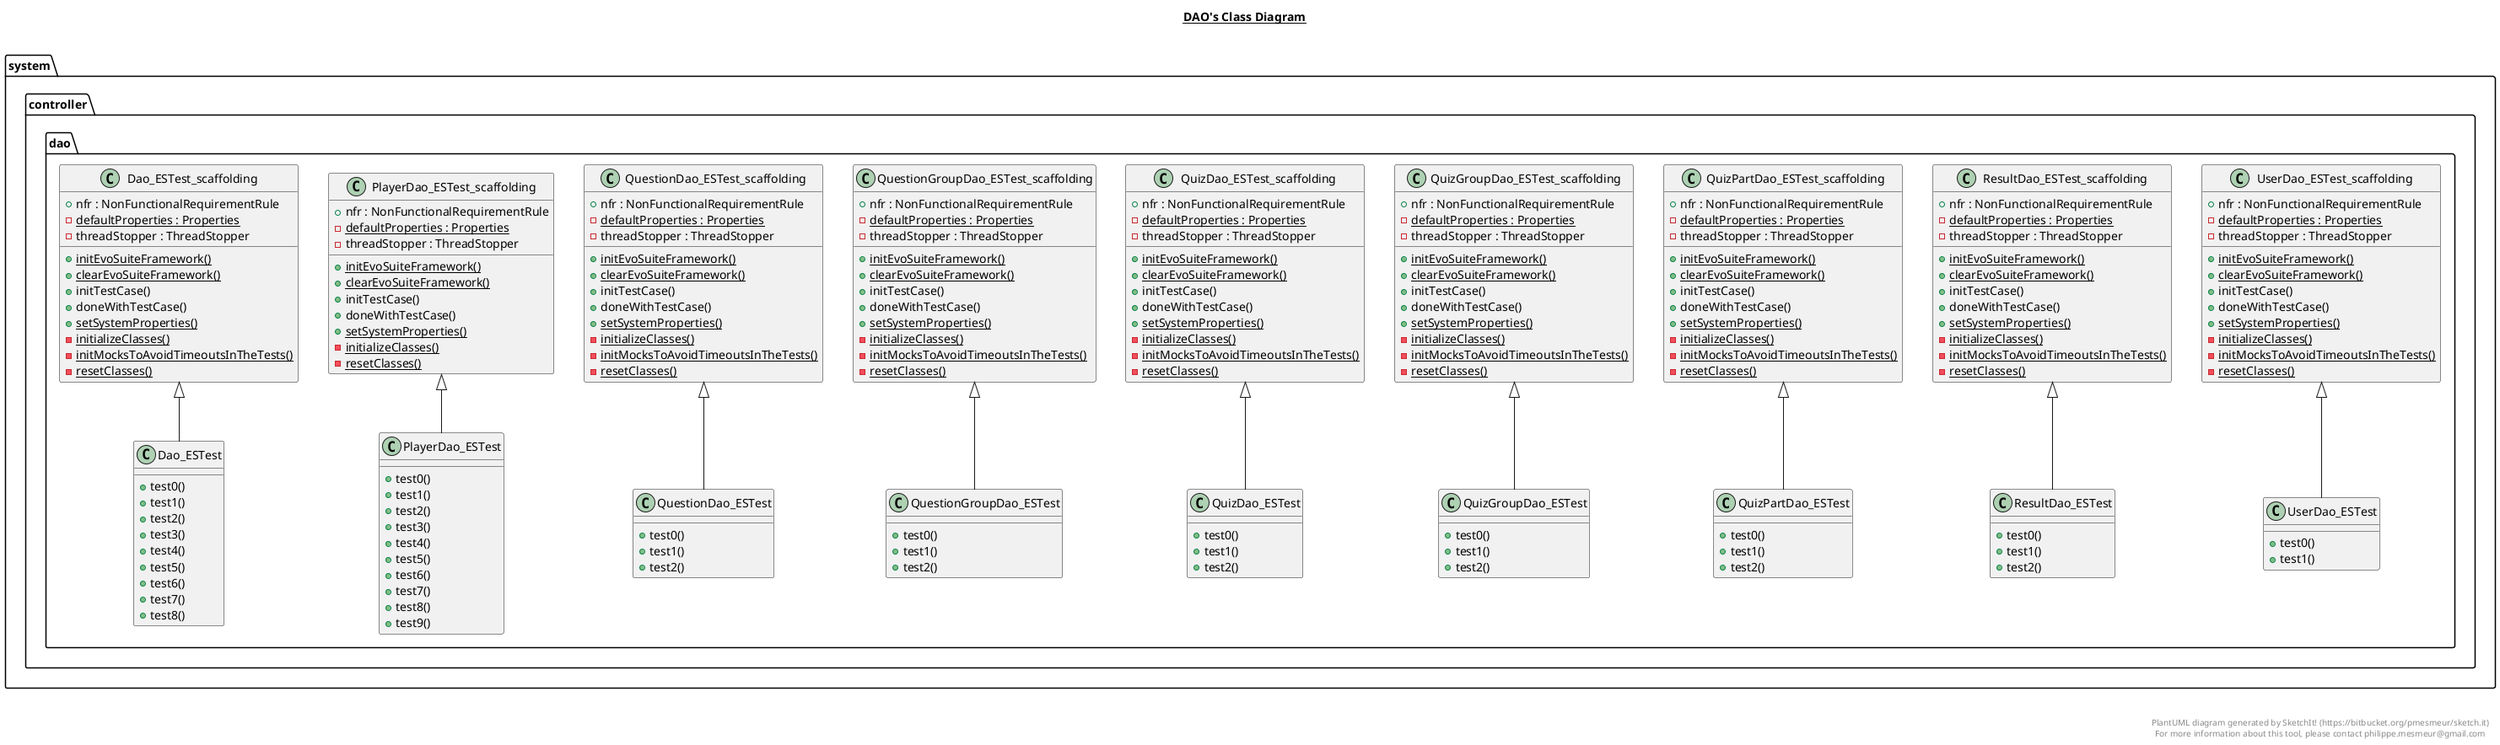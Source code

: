@startuml

title __DAO's Class Diagram__\n

  package system.controller {
    package system.controller.dao {
      class Dao_ESTest {
          + test0()
          + test1()
          + test2()
          + test3()
          + test4()
          + test5()
          + test6()
          + test7()
          + test8()
      }
    }
  }
  

  package system.controller {
    package system.controller.dao {
      class Dao_ESTest_scaffolding {
          + nfr : NonFunctionalRequirementRule
          {static} - defaultProperties : Properties
          - threadStopper : ThreadStopper
          {static} + initEvoSuiteFramework()
          {static} + clearEvoSuiteFramework()
          + initTestCase()
          + doneWithTestCase()
          {static} + setSystemProperties()
          {static} - initializeClasses()
          {static} - initMocksToAvoidTimeoutsInTheTests()
          {static} - resetClasses()
      }
    }
  }
  

  package system.controller {
    package system.controller.dao {
      class PlayerDao_ESTest {
          + test0()
          + test1()
          + test2()
          + test3()
          + test4()
          + test5()
          + test6()
          + test7()
          + test8()
          + test9()
      }
    }
  }
  

  package system.controller {
    package system.controller.dao {
      class PlayerDao_ESTest_scaffolding {
          + nfr : NonFunctionalRequirementRule
          {static} - defaultProperties : Properties
          - threadStopper : ThreadStopper
          {static} + initEvoSuiteFramework()
          {static} + clearEvoSuiteFramework()
          + initTestCase()
          + doneWithTestCase()
          {static} + setSystemProperties()
          {static} - initializeClasses()
          {static} - resetClasses()
      }
    }
  }
  

  package system.controller {
    package system.controller.dao {
      class QuestionDao_ESTest {
          + test0()
          + test1()
          + test2()
      }
    }
  }
  

  package system.controller {
    package system.controller.dao {
      class QuestionDao_ESTest_scaffolding {
          + nfr : NonFunctionalRequirementRule
          {static} - defaultProperties : Properties
          - threadStopper : ThreadStopper
          {static} + initEvoSuiteFramework()
          {static} + clearEvoSuiteFramework()
          + initTestCase()
          + doneWithTestCase()
          {static} + setSystemProperties()
          {static} - initializeClasses()
          {static} - initMocksToAvoidTimeoutsInTheTests()
          {static} - resetClasses()
      }
    }
  }
  

  package system.controller {
    package system.controller.dao {
      class QuestionGroupDao_ESTest {
          + test0()
          + test1()
          + test2()
      }
    }
  }
  

  package system.controller {
    package system.controller.dao {
      class QuestionGroupDao_ESTest_scaffolding {
          + nfr : NonFunctionalRequirementRule
          {static} - defaultProperties : Properties
          - threadStopper : ThreadStopper
          {static} + initEvoSuiteFramework()
          {static} + clearEvoSuiteFramework()
          + initTestCase()
          + doneWithTestCase()
          {static} + setSystemProperties()
          {static} - initializeClasses()
          {static} - initMocksToAvoidTimeoutsInTheTests()
          {static} - resetClasses()
      }
    }
  }
  

  package system.controller {
    package system.controller.dao {
      class QuizDao_ESTest {
          + test0()
          + test1()
          + test2()
      }
    }
  }
  

  package system.controller {
    package system.controller.dao {
      class QuizDao_ESTest_scaffolding {
          + nfr : NonFunctionalRequirementRule
          {static} - defaultProperties : Properties
          - threadStopper : ThreadStopper
          {static} + initEvoSuiteFramework()
          {static} + clearEvoSuiteFramework()
          + initTestCase()
          + doneWithTestCase()
          {static} + setSystemProperties()
          {static} - initializeClasses()
          {static} - initMocksToAvoidTimeoutsInTheTests()
          {static} - resetClasses()
      }
    }
  }
  

  package system.controller {
    package system.controller.dao {
      class QuizGroupDao_ESTest {
          + test0()
          + test1()
          + test2()
      }
    }
  }
  

  package system.controller {
    package system.controller.dao {
      class QuizGroupDao_ESTest_scaffolding {
          + nfr : NonFunctionalRequirementRule
          {static} - defaultProperties : Properties
          - threadStopper : ThreadStopper
          {static} + initEvoSuiteFramework()
          {static} + clearEvoSuiteFramework()
          + initTestCase()
          + doneWithTestCase()
          {static} + setSystemProperties()
          {static} - initializeClasses()
          {static} - initMocksToAvoidTimeoutsInTheTests()
          {static} - resetClasses()
      }
    }
  }
  

  package system.controller {
    package system.controller.dao {
      class QuizPartDao_ESTest {
          + test0()
          + test1()
          + test2()
      }
    }
  }
  

  package system.controller {
    package system.controller.dao {
      class QuizPartDao_ESTest_scaffolding {
          + nfr : NonFunctionalRequirementRule
          {static} - defaultProperties : Properties
          - threadStopper : ThreadStopper
          {static} + initEvoSuiteFramework()
          {static} + clearEvoSuiteFramework()
          + initTestCase()
          + doneWithTestCase()
          {static} + setSystemProperties()
          {static} - initializeClasses()
          {static} - initMocksToAvoidTimeoutsInTheTests()
          {static} - resetClasses()
      }
    }
  }
  

  package system.controller {
    package system.controller.dao {
      class ResultDao_ESTest {
          + test0()
          + test1()
          + test2()
      }
    }
  }
  

  package system.controller {
    package system.controller.dao {
      class ResultDao_ESTest_scaffolding {
          + nfr : NonFunctionalRequirementRule
          {static} - defaultProperties : Properties
          - threadStopper : ThreadStopper
          {static} + initEvoSuiteFramework()
          {static} + clearEvoSuiteFramework()
          + initTestCase()
          + doneWithTestCase()
          {static} + setSystemProperties()
          {static} - initializeClasses()
          {static} - initMocksToAvoidTimeoutsInTheTests()
          {static} - resetClasses()
      }
    }
  }
  

  package system.controller {
    package system.controller.dao {
      class UserDao_ESTest {
          + test0()
          + test1()
      }
    }
  }
  

  package system.controller {
    package system.controller.dao {
      class UserDao_ESTest_scaffolding {
          + nfr : NonFunctionalRequirementRule
          {static} - defaultProperties : Properties
          - threadStopper : ThreadStopper
          {static} + initEvoSuiteFramework()
          {static} + clearEvoSuiteFramework()
          + initTestCase()
          + doneWithTestCase()
          {static} + setSystemProperties()
          {static} - initializeClasses()
          {static} - initMocksToAvoidTimeoutsInTheTests()
          {static} - resetClasses()
      }
    }
  }
  

  Dao_ESTest -up-|> Dao_ESTest_scaffolding
  PlayerDao_ESTest -up-|> PlayerDao_ESTest_scaffolding
  QuestionDao_ESTest -up-|> QuestionDao_ESTest_scaffolding
  QuestionGroupDao_ESTest -up-|> QuestionGroupDao_ESTest_scaffolding
  QuizDao_ESTest -up-|> QuizDao_ESTest_scaffolding
  QuizGroupDao_ESTest -up-|> QuizGroupDao_ESTest_scaffolding
  QuizPartDao_ESTest -up-|> QuizPartDao_ESTest_scaffolding
  ResultDao_ESTest -up-|> ResultDao_ESTest_scaffolding
  UserDao_ESTest -up-|> UserDao_ESTest_scaffolding


right footer


PlantUML diagram generated by SketchIt! (https://bitbucket.org/pmesmeur/sketch.it)
For more information about this tool, please contact philippe.mesmeur@gmail.com
endfooter

@enduml
